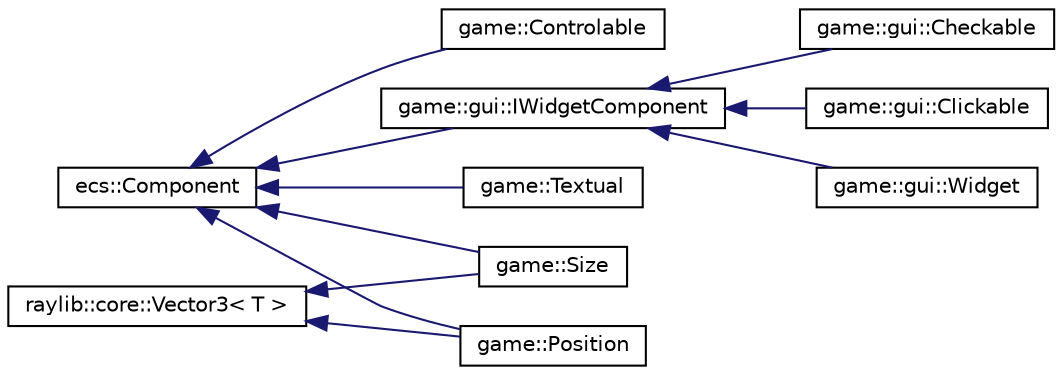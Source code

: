 digraph "Graphical Class Hierarchy"
{
 // LATEX_PDF_SIZE
  edge [fontname="Helvetica",fontsize="10",labelfontname="Helvetica",labelfontsize="10"];
  node [fontname="Helvetica",fontsize="10",shape=record];
  rankdir="LR";
  Node65 [label="ecs::Component",height=0.2,width=0.4,color="black", fillcolor="white", style="filled",URL="$classecs_1_1_component.html",tooltip="The base component type, all components must inherit from Component."];
  Node65 -> Node66 [dir="back",color="midnightblue",fontsize="10",style="solid",fontname="Helvetica"];
  Node66 [label="game::Controlable",height=0.2,width=0.4,color="black", fillcolor="white", style="filled",URL="$structgame_1_1_controlable.html",tooltip="Controlable entity, may be a widget or a player."];
  Node65 -> Node67 [dir="back",color="midnightblue",fontsize="10",style="solid",fontname="Helvetica"];
  Node67 [label="game::gui::IWidgetComponent",height=0.2,width=0.4,color="black", fillcolor="white", style="filled",URL="$classgame_1_1gui_1_1_i_widget_component.html",tooltip="Base class for all widgets components."];
  Node67 -> Node68 [dir="back",color="midnightblue",fontsize="10",style="solid",fontname="Helvetica"];
  Node68 [label="game::gui::Checkable",height=0.2,width=0.4,color="black", fillcolor="white", style="filled",URL="$structgame_1_1gui_1_1_checkable.html",tooltip="Checkable component, used for checkbox widgets."];
  Node67 -> Node69 [dir="back",color="midnightblue",fontsize="10",style="solid",fontname="Helvetica"];
  Node69 [label="game::gui::Clickable",height=0.2,width=0.4,color="black", fillcolor="white", style="filled",URL="$structgame_1_1gui_1_1_clickable.html",tooltip="Clickable component."];
  Node67 -> Node70 [dir="back",color="midnightblue",fontsize="10",style="solid",fontname="Helvetica"];
  Node70 [label="game::gui::Widget",height=0.2,width=0.4,color="black", fillcolor="white", style="filled",URL="$structgame_1_1gui_1_1_widget.html",tooltip="Widget component."];
  Node65 -> Node1 [dir="back",color="midnightblue",fontsize="10",style="solid",fontname="Helvetica"];
  Node1 [label="game::Position",height=0.2,width=0.4,color="black", fillcolor="white", style="filled",URL="$structgame_1_1_position.html",tooltip=" "];
  Node65 -> Node2 [dir="back",color="midnightblue",fontsize="10",style="solid",fontname="Helvetica"];
  Node2 [label="game::Size",height=0.2,width=0.4,color="black", fillcolor="white", style="filled",URL="$structgame_1_1_size.html",tooltip=" "];
  Node65 -> Node71 [dir="back",color="midnightblue",fontsize="10",style="solid",fontname="Helvetica"];
  Node71 [label="game::Textual",height=0.2,width=0.4,color="black", fillcolor="white", style="filled",URL="$structgame_1_1_textual.html",tooltip="Textual element."];
  Node0 [label="raylib::core::Vector3\< T \>",height=0.2,width=0.4,color="black", fillcolor="white", style="filled",URL="$structraylib_1_1core_1_1_vector3.html",tooltip="The Vector3 struct (compatible with the raylib Vector3)"];
  Node0 -> Node1 [dir="back",color="midnightblue",fontsize="10",style="solid",fontname="Helvetica"];
  Node0 -> Node2 [dir="back",color="midnightblue",fontsize="10",style="solid",fontname="Helvetica"];
}
